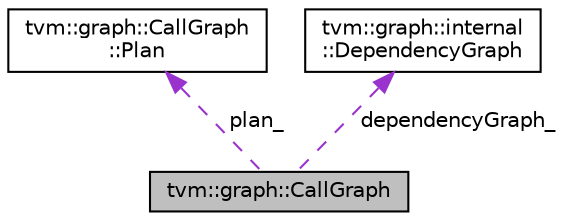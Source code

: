 digraph "tvm::graph::CallGraph"
{
 // LATEX_PDF_SIZE
  edge [fontname="Helvetica",fontsize="10",labelfontname="Helvetica",labelfontsize="10"];
  node [fontname="Helvetica",fontsize="10",shape=record];
  Node1 [label="tvm::graph::CallGraph",height=0.2,width=0.4,color="black", fillcolor="grey75", style="filled", fontcolor="black",tooltip=" "];
  Node2 -> Node1 [dir="back",color="darkorchid3",fontsize="10",style="dashed",label=" plan_" ,fontname="Helvetica"];
  Node2 [label="tvm::graph::CallGraph\l::Plan",height=0.2,width=0.4,color="black", fillcolor="white", style="filled",URL="$structtvm_1_1graph_1_1CallGraph_1_1Plan.html",tooltip=" "];
  Node3 -> Node1 [dir="back",color="darkorchid3",fontsize="10",style="dashed",label=" dependencyGraph_" ,fontname="Helvetica"];
  Node3 [label="tvm::graph::internal\l::DependencyGraph",height=0.2,width=0.4,color="black", fillcolor="white", style="filled",URL="$classtvm_1_1graph_1_1internal_1_1DependencyGraph.html",tooltip=" "];
}
